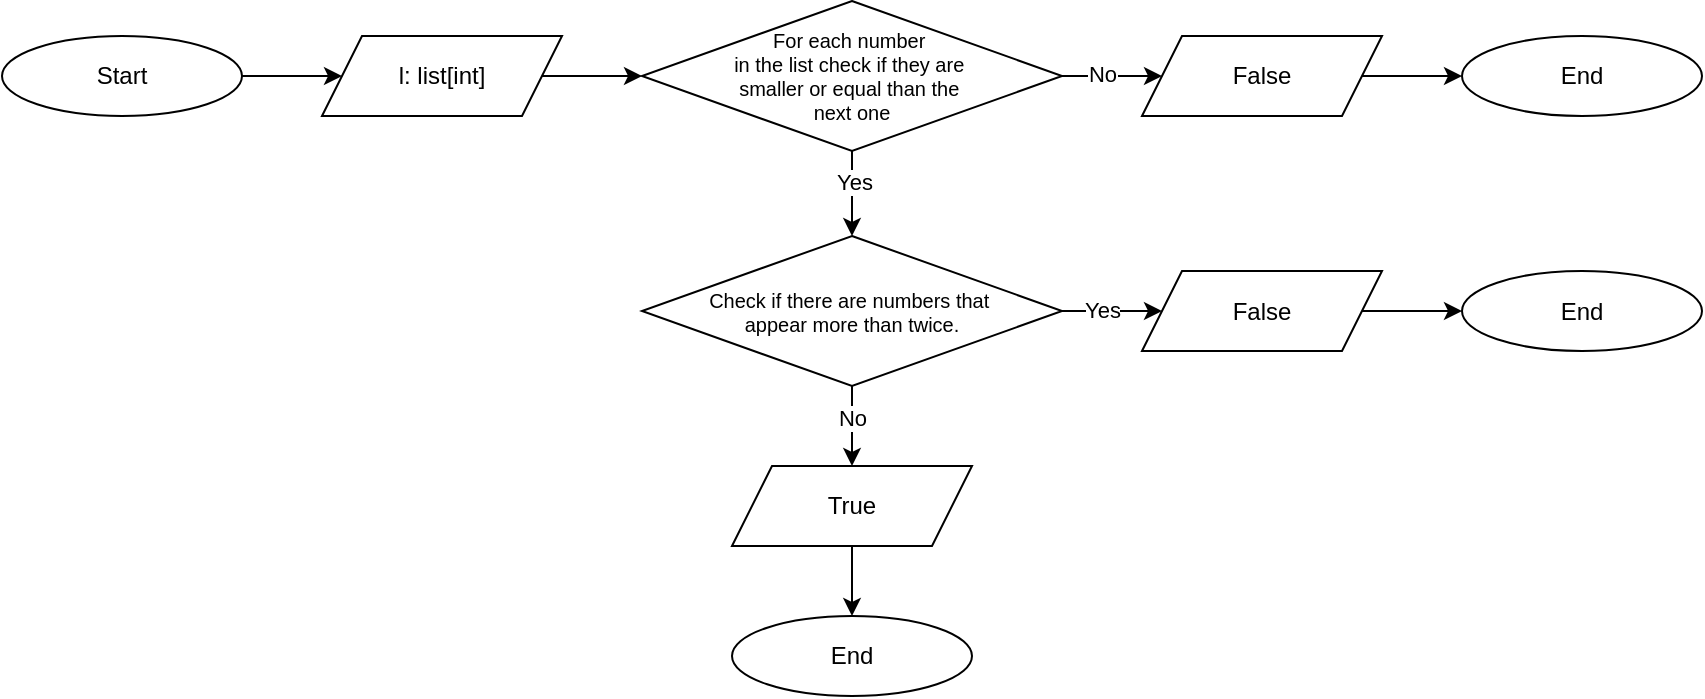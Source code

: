 <mxfile version="28.1.1">
  <diagram name="Page-1" id="rD1pq2RR0rX45yfyD-T1">
    <mxGraphModel dx="1426" dy="797" grid="0" gridSize="10" guides="1" tooltips="1" connect="1" arrows="1" fold="1" page="1" pageScale="1" pageWidth="850" pageHeight="1100" background="#ffffff" math="0" shadow="0">
      <root>
        <mxCell id="0" />
        <mxCell id="1" parent="0" />
        <mxCell id="uSHFyEGqvVHMhk2APjxr-140" value="" style="edgeStyle=orthogonalEdgeStyle;rounded=0;orthogonalLoop=1;jettySize=auto;html=1;" edge="1" parent="1">
          <mxGeometry relative="1" as="geometry">
            <mxPoint x="400" y="150" as="targetPoint" />
          </mxGeometry>
        </mxCell>
        <mxCell id="uSHFyEGqvVHMhk2APjxr-141" value="Start" style="ellipse;whiteSpace=wrap;html=1;" vertex="1" parent="1">
          <mxGeometry x="200" y="240" width="120" height="40" as="geometry" />
        </mxCell>
        <mxCell id="uSHFyEGqvVHMhk2APjxr-142" value="l: list[int]" style="shape=parallelogram;perimeter=parallelogramPerimeter;whiteSpace=wrap;html=1;fixedSize=1;" vertex="1" parent="1">
          <mxGeometry x="360" y="240" width="120" height="40" as="geometry" />
        </mxCell>
        <mxCell id="uSHFyEGqvVHMhk2APjxr-143" value="For each number&amp;nbsp;&lt;div&gt;in the list check if they are&amp;nbsp;&lt;/div&gt;&lt;div&gt;smaller or equal than the&amp;nbsp;&lt;/div&gt;&lt;div&gt;next one&lt;/div&gt;" style="rhombus;whiteSpace=wrap;html=1;fontSize=10;" vertex="1" parent="1">
          <mxGeometry x="520" y="222.5" width="210" height="75" as="geometry" />
        </mxCell>
        <mxCell id="uSHFyEGqvVHMhk2APjxr-144" value="False" style="shape=parallelogram;perimeter=parallelogramPerimeter;whiteSpace=wrap;html=1;fixedSize=1;" vertex="1" parent="1">
          <mxGeometry x="770" y="240" width="120" height="40" as="geometry" />
        </mxCell>
        <mxCell id="uSHFyEGqvVHMhk2APjxr-145" value="End" style="ellipse;whiteSpace=wrap;html=1;" vertex="1" parent="1">
          <mxGeometry x="930" y="240" width="120" height="40" as="geometry" />
        </mxCell>
        <mxCell id="uSHFyEGqvVHMhk2APjxr-146" value="False" style="shape=parallelogram;perimeter=parallelogramPerimeter;whiteSpace=wrap;html=1;fixedSize=1;" vertex="1" parent="1">
          <mxGeometry x="770" y="357.5" width="120" height="40" as="geometry" />
        </mxCell>
        <mxCell id="uSHFyEGqvVHMhk2APjxr-147" value="End" style="ellipse;whiteSpace=wrap;html=1;" vertex="1" parent="1">
          <mxGeometry x="930" y="357.5" width="120" height="40" as="geometry" />
        </mxCell>
        <mxCell id="uSHFyEGqvVHMhk2APjxr-148" value="True" style="shape=parallelogram;perimeter=parallelogramPerimeter;whiteSpace=wrap;html=1;fixedSize=1;" vertex="1" parent="1">
          <mxGeometry x="565" y="455" width="120" height="40" as="geometry" />
        </mxCell>
        <mxCell id="uSHFyEGqvVHMhk2APjxr-149" value="End" style="ellipse;whiteSpace=wrap;html=1;" vertex="1" parent="1">
          <mxGeometry x="565" y="530" width="120" height="40" as="geometry" />
        </mxCell>
        <mxCell id="uSHFyEGqvVHMhk2APjxr-150" value="" style="endArrow=classic;html=1;rounded=0;exitX=1;exitY=0.5;exitDx=0;exitDy=0;entryX=0;entryY=0.5;entryDx=0;entryDy=0;" edge="1" parent="1" source="uSHFyEGqvVHMhk2APjxr-141" target="uSHFyEGqvVHMhk2APjxr-142">
          <mxGeometry width="50" height="50" relative="1" as="geometry">
            <mxPoint x="370" y="360" as="sourcePoint" />
            <mxPoint x="420" y="310" as="targetPoint" />
          </mxGeometry>
        </mxCell>
        <mxCell id="uSHFyEGqvVHMhk2APjxr-151" value="" style="endArrow=classic;html=1;rounded=0;exitX=1;exitY=0.5;exitDx=0;exitDy=0;entryX=0;entryY=0.5;entryDx=0;entryDy=0;" edge="1" parent="1" source="uSHFyEGqvVHMhk2APjxr-142" target="uSHFyEGqvVHMhk2APjxr-143">
          <mxGeometry width="50" height="50" relative="1" as="geometry">
            <mxPoint x="330" y="270" as="sourcePoint" />
            <mxPoint x="520" y="300" as="targetPoint" />
          </mxGeometry>
        </mxCell>
        <mxCell id="uSHFyEGqvVHMhk2APjxr-152" value="" style="endArrow=classic;html=1;rounded=0;exitX=1;exitY=0.5;exitDx=0;exitDy=0;entryX=0;entryY=0.5;entryDx=0;entryDy=0;" edge="1" parent="1" source="uSHFyEGqvVHMhk2APjxr-143" target="uSHFyEGqvVHMhk2APjxr-144">
          <mxGeometry width="50" height="50" relative="1" as="geometry">
            <mxPoint x="650" y="270" as="sourcePoint" />
            <mxPoint x="690" y="270" as="targetPoint" />
          </mxGeometry>
        </mxCell>
        <mxCell id="uSHFyEGqvVHMhk2APjxr-153" value="No" style="edgeLabel;html=1;align=center;verticalAlign=middle;resizable=0;points=[];" vertex="1" connectable="0" parent="uSHFyEGqvVHMhk2APjxr-152">
          <mxGeometry x="0.034" y="1" relative="1" as="geometry">
            <mxPoint x="-6" as="offset" />
          </mxGeometry>
        </mxCell>
        <mxCell id="uSHFyEGqvVHMhk2APjxr-154" value="" style="endArrow=classic;html=1;rounded=0;exitX=1;exitY=0.5;exitDx=0;exitDy=0;entryX=0;entryY=0.5;entryDx=0;entryDy=0;" edge="1" parent="1" target="uSHFyEGqvVHMhk2APjxr-146">
          <mxGeometry width="50" height="50" relative="1" as="geometry">
            <mxPoint x="730" y="377.5" as="sourcePoint" />
            <mxPoint x="790" y="307.5" as="targetPoint" />
          </mxGeometry>
        </mxCell>
        <mxCell id="uSHFyEGqvVHMhk2APjxr-155" value="Yes" style="edgeLabel;html=1;align=center;verticalAlign=middle;resizable=0;points=[];" vertex="1" connectable="0" parent="uSHFyEGqvVHMhk2APjxr-154">
          <mxGeometry x="-0.491" y="1" relative="1" as="geometry">
            <mxPoint x="7" as="offset" />
          </mxGeometry>
        </mxCell>
        <mxCell id="uSHFyEGqvVHMhk2APjxr-156" value="" style="endArrow=classic;html=1;rounded=0;exitX=0.5;exitY=1;exitDx=0;exitDy=0;entryX=0.5;entryY=0;entryDx=0;entryDy=0;" edge="1" parent="1" source="uSHFyEGqvVHMhk2APjxr-143" target="uSHFyEGqvVHMhk2APjxr-163">
          <mxGeometry width="50" height="50" relative="1" as="geometry">
            <mxPoint x="830" y="445" as="sourcePoint" />
            <mxPoint x="860" y="445" as="targetPoint" />
          </mxGeometry>
        </mxCell>
        <mxCell id="uSHFyEGqvVHMhk2APjxr-157" value="Yes" style="edgeLabel;html=1;align=center;verticalAlign=middle;resizable=0;points=[];" vertex="1" connectable="0" parent="uSHFyEGqvVHMhk2APjxr-156">
          <mxGeometry x="-0.3" y="1" relative="1" as="geometry">
            <mxPoint as="offset" />
          </mxGeometry>
        </mxCell>
        <mxCell id="uSHFyEGqvVHMhk2APjxr-158" value="" style="endArrow=classic;html=1;rounded=0;exitX=0.5;exitY=1;exitDx=0;exitDy=0;entryX=0.5;entryY=0;entryDx=0;entryDy=0;" edge="1" parent="1" source="uSHFyEGqvVHMhk2APjxr-163" target="uSHFyEGqvVHMhk2APjxr-148">
          <mxGeometry width="50" height="50" relative="1" as="geometry">
            <mxPoint x="740" y="360" as="sourcePoint" />
            <mxPoint x="625" y="450" as="targetPoint" />
          </mxGeometry>
        </mxCell>
        <mxCell id="uSHFyEGqvVHMhk2APjxr-159" value="No" style="edgeLabel;html=1;align=center;verticalAlign=middle;resizable=0;points=[];" vertex="1" connectable="0" parent="uSHFyEGqvVHMhk2APjxr-158">
          <mxGeometry x="-0.214" y="-2" relative="1" as="geometry">
            <mxPoint x="2" as="offset" />
          </mxGeometry>
        </mxCell>
        <mxCell id="uSHFyEGqvVHMhk2APjxr-160" value="" style="endArrow=classic;html=1;rounded=0;entryX=0;entryY=0.5;entryDx=0;entryDy=0;exitX=1;exitY=0.5;exitDx=0;exitDy=0;" edge="1" parent="1" source="uSHFyEGqvVHMhk2APjxr-144" target="uSHFyEGqvVHMhk2APjxr-145">
          <mxGeometry width="50" height="50" relative="1" as="geometry">
            <mxPoint x="950" y="260" as="sourcePoint" />
            <mxPoint x="530" y="270" as="targetPoint" />
          </mxGeometry>
        </mxCell>
        <mxCell id="uSHFyEGqvVHMhk2APjxr-161" value="" style="endArrow=classic;html=1;rounded=0;entryX=0;entryY=0.5;entryDx=0;entryDy=0;exitX=1;exitY=0.5;exitDx=0;exitDy=0;" edge="1" parent="1" source="uSHFyEGqvVHMhk2APjxr-146" target="uSHFyEGqvVHMhk2APjxr-147">
          <mxGeometry width="50" height="50" relative="1" as="geometry">
            <mxPoint x="890" y="307.5" as="sourcePoint" />
            <mxPoint x="940" y="307.5" as="targetPoint" />
          </mxGeometry>
        </mxCell>
        <mxCell id="uSHFyEGqvVHMhk2APjxr-162" value="" style="endArrow=classic;html=1;rounded=0;entryX=0.5;entryY=0;entryDx=0;entryDy=0;exitX=0.5;exitY=1;exitDx=0;exitDy=0;" edge="1" parent="1" source="uSHFyEGqvVHMhk2APjxr-148" target="uSHFyEGqvVHMhk2APjxr-149">
          <mxGeometry width="50" height="50" relative="1" as="geometry">
            <mxPoint x="960" y="350" as="sourcePoint" />
            <mxPoint x="1010" y="350" as="targetPoint" />
          </mxGeometry>
        </mxCell>
        <mxCell id="uSHFyEGqvVHMhk2APjxr-163" value="Check if there are numbers that&amp;nbsp;&lt;div&gt;appear more than twice.&lt;/div&gt;" style="rhombus;whiteSpace=wrap;html=1;fontSize=10;" vertex="1" parent="1">
          <mxGeometry x="520" y="340" width="210" height="75" as="geometry" />
        </mxCell>
      </root>
    </mxGraphModel>
  </diagram>
</mxfile>
